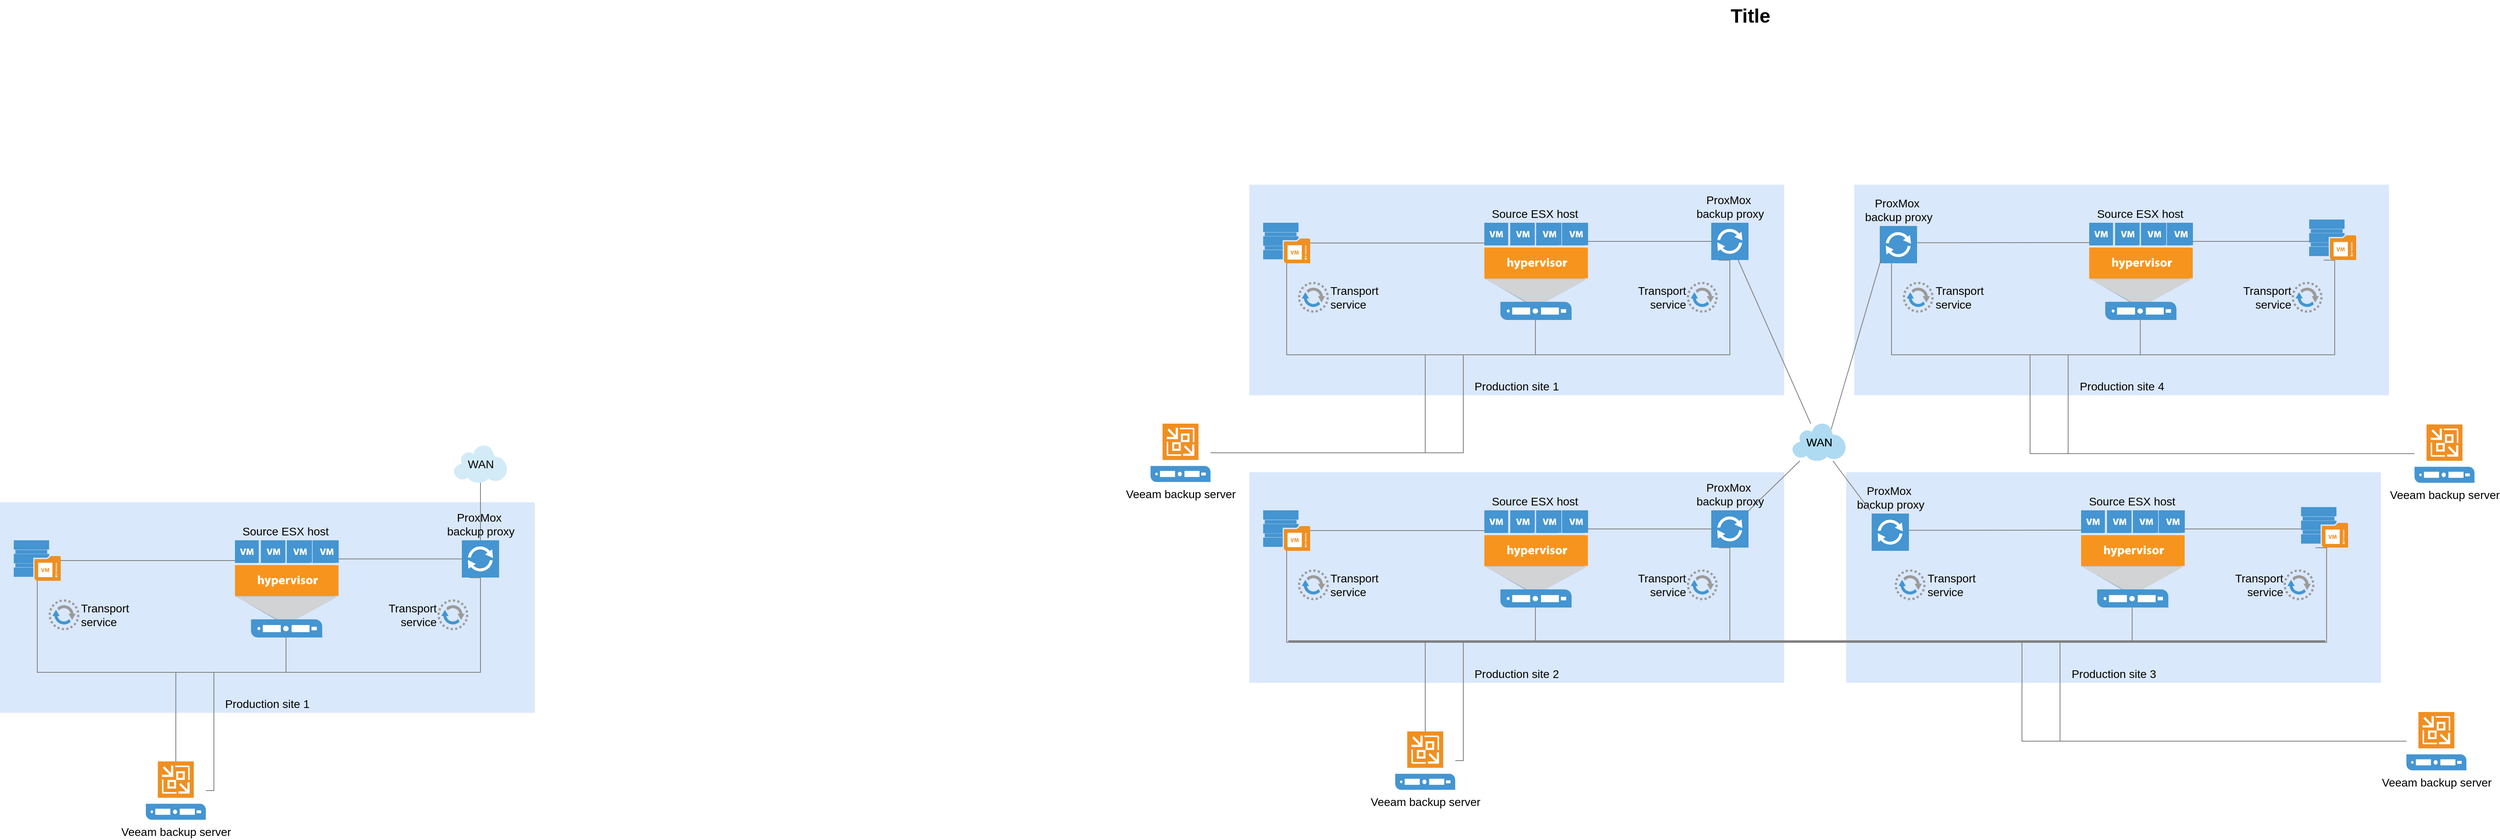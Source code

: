 <mxfile version="20.7.4" type="github">
  <diagram name="Page-1" id="197159a0-c6a4-9194-75a8-e4174976684c">
    <mxGraphModel dx="3718.5" dy="1087" grid="1" gridSize="10" guides="1" tooltips="1" connect="1" arrows="1" fold="1" page="1" pageScale="1.5" pageWidth="1169" pageHeight="826" background="none" math="0" shadow="0">
      <root>
        <mxCell id="0" style=";html=1;" />
        <mxCell id="1" style=";html=1;" parent="0" />
        <mxCell id="1257a543d1cacc4b-45" value="Production site 2" style="whiteSpace=wrap;html=1;fillColor=#dae8fc;fontSize=14;strokeColor=none;verticalAlign=bottom;" parent="1" vertex="1">
          <mxGeometry x="252" y="643" width="660" height="260" as="geometry" />
        </mxCell>
        <mxCell id="1257a543d1cacc4b-9" value="WAN" style="shadow=0;dashed=0;html=1;strokeColor=none;fillColor=#4495D1;labelPosition=center;verticalLabelPosition=middle;verticalAlign=middle;shape=mxgraph.veeam.2d.cloud;fontSize=14;align=center;" parent="1" vertex="1">
          <mxGeometry x="922" y="583" width="66" height="46" as="geometry" />
        </mxCell>
        <mxCell id="1257a543d1cacc4b-31" style="edgeStyle=elbowEdgeStyle;rounded=0;html=1;startSize=10;endSize=10;jettySize=auto;orthogonalLoop=1;fontSize=14;endArrow=none;endFill=0;strokeColor=#808080;elbow=vertical;" parent="1" source="1257a543d1cacc4b-21" target="1257a543d1cacc4b-22" edge="1">
          <mxGeometry relative="1" as="geometry" />
        </mxCell>
        <mxCell id="1257a543d1cacc4b-21" value="" style="shadow=0;dashed=0;html=1;strokeColor=none;fillColor=#4495D1;labelPosition=center;verticalLabelPosition=bottom;verticalAlign=top;shape=mxgraph.veeam.2d.backup_repository_2;fontSize=14;" parent="1" vertex="1">
          <mxGeometry x="269" y="690" width="58" height="50" as="geometry" />
        </mxCell>
        <mxCell id="1257a543d1cacc4b-30" style="edgeStyle=elbowEdgeStyle;rounded=0;html=1;startSize=10;endSize=10;jettySize=auto;orthogonalLoop=1;fontSize=14;endArrow=none;endFill=0;strokeColor=#808080;elbow=vertical;" parent="1" source="1257a543d1cacc4b-22" target="1257a543d1cacc4b-23" edge="1">
          <mxGeometry relative="1" as="geometry" />
        </mxCell>
        <mxCell id="1257a543d1cacc4b-22" value="Source ESX host" style="shadow=0;dashed=0;html=1;strokeColor=none;fillColor=#4495D1;labelPosition=center;verticalLabelPosition=top;verticalAlign=bottom;shape=mxgraph.veeam.2d.vmware_host;fontSize=14;align=center;" parent="1" vertex="1">
          <mxGeometry x="542" y="690" width="124" height="120" as="geometry" />
        </mxCell>
        <mxCell id="1257a543d1cacc4b-27" style="rounded=0;html=1;startSize=10;endSize=10;jettySize=auto;orthogonalLoop=1;fontSize=14;endArrow=none;endFill=0;strokeColor=#808080;" parent="1" source="1257a543d1cacc4b-23" target="1257a543d1cacc4b-9" edge="1">
          <mxGeometry relative="1" as="geometry" />
        </mxCell>
        <mxCell id="1257a543d1cacc4b-23" value="ProxMox&amp;nbsp;&lt;div&gt;backup&amp;nbsp;&lt;span&gt;proxy&lt;/span&gt;&lt;/div&gt;" style="shadow=0;dashed=0;html=1;strokeColor=none;fillColor=#4495D1;labelPosition=center;verticalLabelPosition=top;verticalAlign=bottom;shape=mxgraph.veeam.2d.proxy;fontSize=14;align=center;" parent="1" vertex="1">
          <mxGeometry x="822" y="690" width="46" height="46" as="geometry" />
        </mxCell>
        <mxCell id="1257a543d1cacc4b-32" style="edgeStyle=orthogonalEdgeStyle;rounded=0;html=1;startSize=10;endSize=10;jettySize=auto;orthogonalLoop=1;fontSize=14;endArrow=none;endFill=0;strokeColor=#808080;" parent="1" source="1257a543d1cacc4b-28" target="1257a543d1cacc4b-21" edge="1">
          <mxGeometry relative="1" as="geometry">
            <mxPoint x="312" y="843" as="targetPoint" />
            <Array as="points">
              <mxPoint x="469" y="853" />
              <mxPoint x="298" y="853" />
            </Array>
          </mxGeometry>
        </mxCell>
        <mxCell id="1257a543d1cacc4b-37" style="edgeStyle=orthogonalEdgeStyle;rounded=0;html=1;startSize=10;endSize=10;jettySize=auto;orthogonalLoop=1;fontSize=14;endArrow=none;endFill=0;strokeColor=#808080;" parent="1" source="1257a543d1cacc4b-28" target="1257a543d1cacc4b-22" edge="1">
          <mxGeometry relative="1" as="geometry">
            <Array as="points">
              <mxPoint x="469" y="853" />
              <mxPoint x="605" y="853" />
            </Array>
          </mxGeometry>
        </mxCell>
        <mxCell id="1257a543d1cacc4b-38" style="edgeStyle=orthogonalEdgeStyle;rounded=0;html=1;entryX=0.202;entryY=1.004;entryPerimeter=0;startSize=10;endSize=10;jettySize=auto;orthogonalLoop=1;fontSize=14;endArrow=none;endFill=0;strokeColor=#808080;" parent="1" source="1257a543d1cacc4b-28" target="1257a543d1cacc4b-23" edge="1">
          <mxGeometry relative="1" as="geometry">
            <Array as="points">
              <mxPoint x="516" y="853" />
              <mxPoint x="845" y="853" />
              <mxPoint x="845" y="737" />
            </Array>
          </mxGeometry>
        </mxCell>
        <mxCell id="1257a543d1cacc4b-28" value="Veeam backup server" style="shadow=0;dashed=0;html=1;strokeColor=none;fillColor=#4495D1;labelPosition=center;verticalLabelPosition=bottom;verticalAlign=top;shape=mxgraph.veeam.2d.veeam_backup_and_replication_server;fontSize=14;" parent="1" vertex="1">
          <mxGeometry x="432" y="963" width="74" height="72" as="geometry" />
        </mxCell>
        <mxCell id="1257a543d1cacc4b-40" value="Transport&lt;div&gt;service&lt;/div&gt;" style="shadow=0;dashed=0;html=1;strokeColor=none;fillColor=#4495D1;labelPosition=right;verticalLabelPosition=middle;verticalAlign=middle;shape=mxgraph.veeam.2d.data_mover;fontSize=14;align=left;" parent="1" vertex="1">
          <mxGeometry x="312" y="763" width="38" height="38" as="geometry" />
        </mxCell>
        <mxCell id="1257a543d1cacc4b-41" value="Transport&lt;div&gt;service&lt;/div&gt;" style="shadow=0;dashed=0;html=1;strokeColor=none;fillColor=#4495D1;labelPosition=left;verticalLabelPosition=middle;verticalAlign=middle;shape=mxgraph.veeam.2d.data_mover;fontSize=14;align=right;" parent="1" vertex="1">
          <mxGeometry x="792" y="763" width="38" height="38" as="geometry" />
        </mxCell>
        <mxCell id="1257a543d1cacc4b-52" value="Title" style="text;strokeColor=none;fillColor=none;html=1;fontSize=24;fontStyle=1;verticalAlign=middle;align=center;" parent="1" vertex="1">
          <mxGeometry x="160" y="60" width="1420" height="40" as="geometry" />
        </mxCell>
        <mxCell id="JXPg3g7SItw_KYU3tw7w-1" value="" style="pointerEvents=1;shadow=0;dashed=0;html=1;strokeColor=none;fillColor=#4495D1;labelPosition=center;verticalLabelPosition=bottom;verticalAlign=top;align=center;outlineConnect=0;shape=mxgraph.veeam.virtual_host;" parent="1" vertex="1">
          <mxGeometry x="542" y="690" width="128" height="120" as="geometry" />
        </mxCell>
        <mxCell id="JXPg3g7SItw_KYU3tw7w-4" value="Production site 1" style="whiteSpace=wrap;html=1;fillColor=#dae8fc;fontSize=14;strokeColor=none;verticalAlign=bottom;" parent="1" vertex="1">
          <mxGeometry x="-1290" y="680" width="660" height="260" as="geometry" />
        </mxCell>
        <mxCell id="JXPg3g7SItw_KYU3tw7w-5" value="WAN" style="shadow=0;dashed=0;html=1;strokeColor=none;fillColor=#4495D1;labelPosition=center;verticalLabelPosition=middle;verticalAlign=middle;shape=mxgraph.veeam.2d.cloud;fontSize=14;align=center;" parent="1" vertex="1">
          <mxGeometry x="-730" y="610" width="66" height="46" as="geometry" />
        </mxCell>
        <mxCell id="JXPg3g7SItw_KYU3tw7w-6" style="edgeStyle=elbowEdgeStyle;rounded=0;html=1;startSize=10;endSize=10;jettySize=auto;orthogonalLoop=1;fontSize=14;endArrow=none;endFill=0;strokeColor=#808080;elbow=vertical;" parent="1" source="JXPg3g7SItw_KYU3tw7w-7" target="JXPg3g7SItw_KYU3tw7w-9" edge="1">
          <mxGeometry relative="1" as="geometry" />
        </mxCell>
        <mxCell id="JXPg3g7SItw_KYU3tw7w-7" value="" style="shadow=0;dashed=0;html=1;strokeColor=none;fillColor=#4495D1;labelPosition=center;verticalLabelPosition=bottom;verticalAlign=top;shape=mxgraph.veeam.2d.backup_repository_2;fontSize=14;" parent="1" vertex="1">
          <mxGeometry x="-1273" y="727" width="58" height="50" as="geometry" />
        </mxCell>
        <mxCell id="JXPg3g7SItw_KYU3tw7w-8" style="edgeStyle=elbowEdgeStyle;rounded=0;html=1;startSize=10;endSize=10;jettySize=auto;orthogonalLoop=1;fontSize=14;endArrow=none;endFill=0;strokeColor=#808080;elbow=vertical;" parent="1" source="JXPg3g7SItw_KYU3tw7w-9" target="JXPg3g7SItw_KYU3tw7w-11" edge="1">
          <mxGeometry relative="1" as="geometry" />
        </mxCell>
        <mxCell id="JXPg3g7SItw_KYU3tw7w-9" value="Source ESX host" style="shadow=0;dashed=0;html=1;strokeColor=none;fillColor=#4495D1;labelPosition=center;verticalLabelPosition=top;verticalAlign=bottom;shape=mxgraph.veeam.2d.vmware_host;fontSize=14;align=center;" parent="1" vertex="1">
          <mxGeometry x="-1000" y="727" width="124" height="120" as="geometry" />
        </mxCell>
        <mxCell id="JXPg3g7SItw_KYU3tw7w-10" style="rounded=0;html=1;startSize=10;endSize=10;jettySize=auto;orthogonalLoop=1;fontSize=14;endArrow=none;endFill=0;strokeColor=#808080;" parent="1" source="JXPg3g7SItw_KYU3tw7w-11" target="JXPg3g7SItw_KYU3tw7w-5" edge="1">
          <mxGeometry relative="1" as="geometry" />
        </mxCell>
        <mxCell id="JXPg3g7SItw_KYU3tw7w-11" value="ProxMox&amp;nbsp;&lt;div&gt;backup&amp;nbsp;&lt;span&gt;proxy&lt;/span&gt;&lt;/div&gt;" style="shadow=0;dashed=0;html=1;strokeColor=none;fillColor=#4495D1;labelPosition=center;verticalLabelPosition=top;verticalAlign=bottom;shape=mxgraph.veeam.2d.proxy;fontSize=14;align=center;" parent="1" vertex="1">
          <mxGeometry x="-720" y="727" width="46" height="46" as="geometry" />
        </mxCell>
        <mxCell id="JXPg3g7SItw_KYU3tw7w-16" style="edgeStyle=orthogonalEdgeStyle;rounded=0;html=1;startSize=10;endSize=10;jettySize=auto;orthogonalLoop=1;fontSize=14;endArrow=none;endFill=0;strokeColor=#808080;" parent="1" source="JXPg3g7SItw_KYU3tw7w-19" target="JXPg3g7SItw_KYU3tw7w-7" edge="1">
          <mxGeometry relative="1" as="geometry">
            <mxPoint x="-1230" y="880" as="targetPoint" />
            <Array as="points">
              <mxPoint x="-1073" y="890" />
              <mxPoint x="-1244" y="890" />
            </Array>
          </mxGeometry>
        </mxCell>
        <mxCell id="JXPg3g7SItw_KYU3tw7w-17" style="edgeStyle=orthogonalEdgeStyle;rounded=0;html=1;startSize=10;endSize=10;jettySize=auto;orthogonalLoop=1;fontSize=14;endArrow=none;endFill=0;strokeColor=#808080;" parent="1" source="JXPg3g7SItw_KYU3tw7w-19" target="JXPg3g7SItw_KYU3tw7w-9" edge="1">
          <mxGeometry relative="1" as="geometry">
            <Array as="points">
              <mxPoint x="-1073" y="890" />
              <mxPoint x="-937" y="890" />
            </Array>
          </mxGeometry>
        </mxCell>
        <mxCell id="JXPg3g7SItw_KYU3tw7w-18" style="edgeStyle=orthogonalEdgeStyle;rounded=0;html=1;entryX=0.202;entryY=1.004;entryPerimeter=0;startSize=10;endSize=10;jettySize=auto;orthogonalLoop=1;fontSize=14;endArrow=none;endFill=0;strokeColor=#808080;" parent="1" source="JXPg3g7SItw_KYU3tw7w-19" target="JXPg3g7SItw_KYU3tw7w-11" edge="1">
          <mxGeometry relative="1" as="geometry">
            <Array as="points">
              <mxPoint x="-1026" y="890" />
              <mxPoint x="-697" y="890" />
              <mxPoint x="-697" y="774" />
            </Array>
          </mxGeometry>
        </mxCell>
        <mxCell id="JXPg3g7SItw_KYU3tw7w-19" value="Veeam backup server" style="shadow=0;dashed=0;html=1;strokeColor=none;fillColor=#4495D1;labelPosition=center;verticalLabelPosition=bottom;verticalAlign=top;shape=mxgraph.veeam.2d.veeam_backup_and_replication_server;fontSize=14;" parent="1" vertex="1">
          <mxGeometry x="-1110" y="1000" width="74" height="72" as="geometry" />
        </mxCell>
        <mxCell id="JXPg3g7SItw_KYU3tw7w-23" value="Transport&lt;div&gt;service&lt;/div&gt;" style="shadow=0;dashed=0;html=1;strokeColor=none;fillColor=#4495D1;labelPosition=right;verticalLabelPosition=middle;verticalAlign=middle;shape=mxgraph.veeam.2d.data_mover;fontSize=14;align=left;" parent="1" vertex="1">
          <mxGeometry x="-1230" y="800" width="38" height="38" as="geometry" />
        </mxCell>
        <mxCell id="JXPg3g7SItw_KYU3tw7w-24" value="Transport&lt;div&gt;service&lt;/div&gt;" style="shadow=0;dashed=0;html=1;strokeColor=none;fillColor=#4495D1;labelPosition=left;verticalLabelPosition=middle;verticalAlign=middle;shape=mxgraph.veeam.2d.data_mover;fontSize=14;align=right;" parent="1" vertex="1">
          <mxGeometry x="-750" y="800" width="38" height="38" as="geometry" />
        </mxCell>
        <mxCell id="JXPg3g7SItw_KYU3tw7w-28" value="" style="pointerEvents=1;shadow=0;dashed=0;html=1;strokeColor=none;fillColor=#4495D1;labelPosition=center;verticalLabelPosition=bottom;verticalAlign=top;align=center;outlineConnect=0;shape=mxgraph.veeam.virtual_host;" parent="1" vertex="1">
          <mxGeometry x="-1000" y="727" width="128" height="120" as="geometry" />
        </mxCell>
        <mxCell id="JXPg3g7SItw_KYU3tw7w-30" value="Production site 1" style="whiteSpace=wrap;html=1;fillColor=#dae8fc;fontSize=14;strokeColor=none;verticalAlign=bottom;" parent="1" vertex="1">
          <mxGeometry x="252" y="288" width="660" height="260" as="geometry" />
        </mxCell>
        <mxCell id="JXPg3g7SItw_KYU3tw7w-31" value="WAN" style="shadow=0;dashed=0;html=1;strokeColor=none;fillColor=#4495D1;labelPosition=center;verticalLabelPosition=middle;verticalAlign=middle;shape=mxgraph.veeam.2d.cloud;fontSize=14;align=center;" parent="1" vertex="1">
          <mxGeometry x="922" y="583" width="66" height="46" as="geometry" />
        </mxCell>
        <mxCell id="JXPg3g7SItw_KYU3tw7w-32" style="edgeStyle=elbowEdgeStyle;rounded=0;html=1;startSize=10;endSize=10;jettySize=auto;orthogonalLoop=1;fontSize=14;endArrow=none;endFill=0;strokeColor=#808080;elbow=vertical;" parent="1" source="JXPg3g7SItw_KYU3tw7w-33" target="JXPg3g7SItw_KYU3tw7w-35" edge="1">
          <mxGeometry relative="1" as="geometry" />
        </mxCell>
        <mxCell id="JXPg3g7SItw_KYU3tw7w-33" value="" style="shadow=0;dashed=0;html=1;strokeColor=none;fillColor=#4495D1;labelPosition=center;verticalLabelPosition=bottom;verticalAlign=top;shape=mxgraph.veeam.2d.backup_repository_2;fontSize=14;" parent="1" vertex="1">
          <mxGeometry x="269" y="335" width="58" height="50" as="geometry" />
        </mxCell>
        <mxCell id="JXPg3g7SItw_KYU3tw7w-34" style="edgeStyle=elbowEdgeStyle;rounded=0;html=1;startSize=10;endSize=10;jettySize=auto;orthogonalLoop=1;fontSize=14;endArrow=none;endFill=0;strokeColor=#808080;elbow=vertical;" parent="1" source="JXPg3g7SItw_KYU3tw7w-35" target="JXPg3g7SItw_KYU3tw7w-37" edge="1">
          <mxGeometry relative="1" as="geometry" />
        </mxCell>
        <mxCell id="JXPg3g7SItw_KYU3tw7w-35" value="Source ESX host" style="shadow=0;dashed=0;html=1;strokeColor=none;fillColor=#4495D1;labelPosition=center;verticalLabelPosition=top;verticalAlign=bottom;shape=mxgraph.veeam.2d.vmware_host;fontSize=14;align=center;" parent="1" vertex="1">
          <mxGeometry x="542" y="335" width="124" height="120" as="geometry" />
        </mxCell>
        <mxCell id="JXPg3g7SItw_KYU3tw7w-36" style="rounded=0;html=1;startSize=10;endSize=10;jettySize=auto;orthogonalLoop=1;fontSize=14;endArrow=none;endFill=0;strokeColor=#808080;" parent="1" source="JXPg3g7SItw_KYU3tw7w-37" target="JXPg3g7SItw_KYU3tw7w-31" edge="1">
          <mxGeometry relative="1" as="geometry" />
        </mxCell>
        <mxCell id="JXPg3g7SItw_KYU3tw7w-37" value="ProxMox&amp;nbsp;&lt;div&gt;backup&amp;nbsp;&lt;span&gt;proxy&lt;/span&gt;&lt;/div&gt;" style="shadow=0;dashed=0;html=1;strokeColor=none;fillColor=#4495D1;labelPosition=center;verticalLabelPosition=top;verticalAlign=bottom;shape=mxgraph.veeam.2d.proxy;fontSize=14;align=center;" parent="1" vertex="1">
          <mxGeometry x="822" y="335" width="46" height="46" as="geometry" />
        </mxCell>
        <mxCell id="JXPg3g7SItw_KYU3tw7w-38" style="edgeStyle=orthogonalEdgeStyle;rounded=0;html=1;startSize=10;endSize=10;jettySize=auto;orthogonalLoop=1;fontSize=14;endArrow=none;endFill=0;strokeColor=#808080;" parent="1" source="JXPg3g7SItw_KYU3tw7w-41" target="JXPg3g7SItw_KYU3tw7w-33" edge="1">
          <mxGeometry relative="1" as="geometry">
            <mxPoint x="312" y="488" as="targetPoint" />
            <Array as="points">
              <mxPoint x="469" y="498" />
              <mxPoint x="298" y="498" />
            </Array>
          </mxGeometry>
        </mxCell>
        <mxCell id="JXPg3g7SItw_KYU3tw7w-39" style="edgeStyle=orthogonalEdgeStyle;rounded=0;html=1;startSize=10;endSize=10;jettySize=auto;orthogonalLoop=1;fontSize=14;endArrow=none;endFill=0;strokeColor=#808080;" parent="1" source="JXPg3g7SItw_KYU3tw7w-41" target="JXPg3g7SItw_KYU3tw7w-35" edge="1">
          <mxGeometry relative="1" as="geometry">
            <Array as="points">
              <mxPoint x="469" y="498" />
              <mxPoint x="605" y="498" />
            </Array>
          </mxGeometry>
        </mxCell>
        <mxCell id="JXPg3g7SItw_KYU3tw7w-40" style="edgeStyle=orthogonalEdgeStyle;rounded=0;html=1;entryX=0.202;entryY=1.004;entryPerimeter=0;startSize=10;endSize=10;jettySize=auto;orthogonalLoop=1;fontSize=14;endArrow=none;endFill=0;strokeColor=#808080;" parent="1" source="JXPg3g7SItw_KYU3tw7w-41" target="JXPg3g7SItw_KYU3tw7w-37" edge="1">
          <mxGeometry relative="1" as="geometry">
            <Array as="points">
              <mxPoint x="516" y="498" />
              <mxPoint x="845" y="498" />
              <mxPoint x="845" y="382" />
            </Array>
          </mxGeometry>
        </mxCell>
        <mxCell id="JXPg3g7SItw_KYU3tw7w-41" value="Veeam backup server" style="shadow=0;dashed=0;html=1;strokeColor=none;fillColor=#4495D1;labelPosition=center;verticalLabelPosition=bottom;verticalAlign=top;shape=mxgraph.veeam.2d.veeam_backup_and_replication_server;fontSize=14;" parent="1" vertex="1">
          <mxGeometry x="130" y="583" width="74" height="72" as="geometry" />
        </mxCell>
        <mxCell id="JXPg3g7SItw_KYU3tw7w-42" value="Transport&lt;div&gt;service&lt;/div&gt;" style="shadow=0;dashed=0;html=1;strokeColor=none;fillColor=#4495D1;labelPosition=right;verticalLabelPosition=middle;verticalAlign=middle;shape=mxgraph.veeam.2d.data_mover;fontSize=14;align=left;" parent="1" vertex="1">
          <mxGeometry x="312" y="408" width="38" height="38" as="geometry" />
        </mxCell>
        <mxCell id="JXPg3g7SItw_KYU3tw7w-43" value="Transport&lt;div&gt;service&lt;/div&gt;" style="shadow=0;dashed=0;html=1;strokeColor=none;fillColor=#4495D1;labelPosition=left;verticalLabelPosition=middle;verticalAlign=middle;shape=mxgraph.veeam.2d.data_mover;fontSize=14;align=right;" parent="1" vertex="1">
          <mxGeometry x="792" y="408" width="38" height="38" as="geometry" />
        </mxCell>
        <mxCell id="JXPg3g7SItw_KYU3tw7w-44" value="" style="pointerEvents=1;shadow=0;dashed=0;html=1;strokeColor=none;fillColor=#4495D1;labelPosition=center;verticalLabelPosition=bottom;verticalAlign=top;align=center;outlineConnect=0;shape=mxgraph.veeam.virtual_host;" parent="1" vertex="1">
          <mxGeometry x="542" y="335" width="128" height="120" as="geometry" />
        </mxCell>
        <mxCell id="DtBhPyc8xqR74ojFfDN1-1" value="Production site 4" style="whiteSpace=wrap;html=1;fillColor=#dae8fc;fontSize=14;strokeColor=none;verticalAlign=bottom;" vertex="1" parent="1">
          <mxGeometry x="998.5" y="288" width="660" height="260" as="geometry" />
        </mxCell>
        <mxCell id="DtBhPyc8xqR74ojFfDN1-2" style="edgeStyle=elbowEdgeStyle;rounded=0;html=1;startSize=10;endSize=10;jettySize=auto;orthogonalLoop=1;fontSize=14;endArrow=none;endFill=0;strokeColor=#808080;elbow=vertical;" edge="1" parent="1" target="DtBhPyc8xqR74ojFfDN1-5">
          <mxGeometry relative="1" as="geometry">
            <mxPoint x="1073.5" y="359.667" as="sourcePoint" />
          </mxGeometry>
        </mxCell>
        <mxCell id="DtBhPyc8xqR74ojFfDN1-4" style="edgeStyle=elbowEdgeStyle;rounded=0;html=1;startSize=10;endSize=10;jettySize=auto;orthogonalLoop=1;fontSize=14;endArrow=none;endFill=0;strokeColor=#808080;elbow=vertical;" edge="1" parent="1" source="DtBhPyc8xqR74ojFfDN1-5">
          <mxGeometry relative="1" as="geometry">
            <mxPoint x="1568.5" y="358" as="targetPoint" />
          </mxGeometry>
        </mxCell>
        <mxCell id="DtBhPyc8xqR74ojFfDN1-5" value="Source ESX host" style="shadow=0;dashed=0;html=1;strokeColor=none;fillColor=#4495D1;labelPosition=center;verticalLabelPosition=top;verticalAlign=bottom;shape=mxgraph.veeam.2d.vmware_host;fontSize=14;align=center;" vertex="1" parent="1">
          <mxGeometry x="1288.5" y="335" width="124" height="120" as="geometry" />
        </mxCell>
        <mxCell id="DtBhPyc8xqR74ojFfDN1-7" style="edgeStyle=orthogonalEdgeStyle;rounded=0;html=1;startSize=10;endSize=10;jettySize=auto;orthogonalLoop=1;fontSize=14;endArrow=none;endFill=0;strokeColor=#808080;" edge="1" parent="1" source="DtBhPyc8xqR74ojFfDN1-10">
          <mxGeometry relative="1" as="geometry">
            <mxPoint x="1044.5" y="385" as="targetPoint" />
            <Array as="points">
              <mxPoint x="1215.5" y="498" />
              <mxPoint x="1044.5" y="498" />
            </Array>
          </mxGeometry>
        </mxCell>
        <mxCell id="DtBhPyc8xqR74ojFfDN1-8" style="edgeStyle=orthogonalEdgeStyle;rounded=0;html=1;startSize=10;endSize=10;jettySize=auto;orthogonalLoop=1;fontSize=14;endArrow=none;endFill=0;strokeColor=#808080;" edge="1" parent="1" source="DtBhPyc8xqR74ojFfDN1-10" target="DtBhPyc8xqR74ojFfDN1-5">
          <mxGeometry relative="1" as="geometry">
            <Array as="points">
              <mxPoint x="1215.5" y="498" />
              <mxPoint x="1351.5" y="498" />
            </Array>
          </mxGeometry>
        </mxCell>
        <mxCell id="DtBhPyc8xqR74ojFfDN1-9" style="edgeStyle=orthogonalEdgeStyle;rounded=0;html=1;entryX=0.202;entryY=1.004;entryPerimeter=0;startSize=10;endSize=10;jettySize=auto;orthogonalLoop=1;fontSize=14;endArrow=none;endFill=0;strokeColor=#808080;" edge="1" parent="1" source="DtBhPyc8xqR74ojFfDN1-10">
          <mxGeometry relative="1" as="geometry">
            <Array as="points">
              <mxPoint x="1262.5" y="498" />
              <mxPoint x="1591.5" y="498" />
              <mxPoint x="1591.5" y="382" />
            </Array>
            <mxPoint x="1577.792" y="381.184" as="targetPoint" />
          </mxGeometry>
        </mxCell>
        <mxCell id="DtBhPyc8xqR74ojFfDN1-10" value="Veeam backup server" style="shadow=0;dashed=0;html=1;strokeColor=none;fillColor=#4495D1;labelPosition=center;verticalLabelPosition=bottom;verticalAlign=top;shape=mxgraph.veeam.2d.veeam_backup_and_replication_server;fontSize=14;" vertex="1" parent="1">
          <mxGeometry x="1690" y="584" width="74" height="72" as="geometry" />
        </mxCell>
        <mxCell id="DtBhPyc8xqR74ojFfDN1-11" value="Transport&lt;div&gt;service&lt;/div&gt;" style="shadow=0;dashed=0;html=1;strokeColor=none;fillColor=#4495D1;labelPosition=right;verticalLabelPosition=middle;verticalAlign=middle;shape=mxgraph.veeam.2d.data_mover;fontSize=14;align=left;" vertex="1" parent="1">
          <mxGeometry x="1058.5" y="408" width="38" height="38" as="geometry" />
        </mxCell>
        <mxCell id="DtBhPyc8xqR74ojFfDN1-12" value="Transport&lt;div&gt;service&lt;/div&gt;" style="shadow=0;dashed=0;html=1;strokeColor=none;fillColor=#4495D1;labelPosition=left;verticalLabelPosition=middle;verticalAlign=middle;shape=mxgraph.veeam.2d.data_mover;fontSize=14;align=right;" vertex="1" parent="1">
          <mxGeometry x="1538.5" y="408" width="38" height="38" as="geometry" />
        </mxCell>
        <mxCell id="DtBhPyc8xqR74ojFfDN1-13" value="" style="pointerEvents=1;shadow=0;dashed=0;html=1;strokeColor=none;fillColor=#4495D1;labelPosition=center;verticalLabelPosition=bottom;verticalAlign=top;align=center;outlineConnect=0;shape=mxgraph.veeam.virtual_host;" vertex="1" parent="1">
          <mxGeometry x="1288.5" y="335" width="128" height="120" as="geometry" />
        </mxCell>
        <mxCell id="DtBhPyc8xqR74ojFfDN1-14" value="" style="shadow=0;dashed=0;html=1;strokeColor=none;fillColor=#4495D1;labelPosition=center;verticalLabelPosition=bottom;verticalAlign=top;shape=mxgraph.veeam.2d.backup_repository_2;fontSize=14;" vertex="1" parent="1">
          <mxGeometry x="1560" y="331" width="58" height="50" as="geometry" />
        </mxCell>
        <mxCell id="DtBhPyc8xqR74ojFfDN1-15" value="ProxMox&amp;nbsp;&lt;div&gt;backup&amp;nbsp;&lt;span&gt;proxy&lt;/span&gt;&lt;/div&gt;" style="shadow=0;dashed=0;html=1;strokeColor=none;fillColor=#4495D1;labelPosition=center;verticalLabelPosition=top;verticalAlign=bottom;shape=mxgraph.veeam.2d.proxy;fontSize=14;align=center;" vertex="1" parent="1">
          <mxGeometry x="1030" y="339" width="46" height="46" as="geometry" />
        </mxCell>
        <mxCell id="DtBhPyc8xqR74ojFfDN1-16" style="rounded=0;html=1;startSize=10;endSize=10;jettySize=auto;orthogonalLoop=1;fontSize=14;endArrow=none;endFill=0;strokeColor=#808080;exitX=0.037;exitY=0.89;exitDx=0;exitDy=0;exitPerimeter=0;entryX=0.727;entryY=0.152;entryDx=0;entryDy=0;entryPerimeter=0;" edge="1" parent="1" source="DtBhPyc8xqR74ojFfDN1-15" target="JXPg3g7SItw_KYU3tw7w-31">
          <mxGeometry relative="1" as="geometry">
            <mxPoint x="865.202" y="391" as="sourcePoint" />
            <mxPoint x="954.798" y="593" as="targetPoint" />
          </mxGeometry>
        </mxCell>
        <mxCell id="DtBhPyc8xqR74ojFfDN1-30" value="Production site 3" style="whiteSpace=wrap;html=1;fillColor=#dae8fc;fontSize=14;strokeColor=none;verticalAlign=bottom;" vertex="1" parent="1">
          <mxGeometry x="988.5" y="643" width="660" height="260" as="geometry" />
        </mxCell>
        <mxCell id="DtBhPyc8xqR74ojFfDN1-31" style="edgeStyle=elbowEdgeStyle;rounded=0;html=1;startSize=10;endSize=10;jettySize=auto;orthogonalLoop=1;fontSize=14;endArrow=none;endFill=0;strokeColor=#808080;elbow=vertical;" edge="1" parent="1" target="DtBhPyc8xqR74ojFfDN1-33">
          <mxGeometry relative="1" as="geometry">
            <mxPoint x="1063.5" y="714.667" as="sourcePoint" />
          </mxGeometry>
        </mxCell>
        <mxCell id="DtBhPyc8xqR74ojFfDN1-32" style="edgeStyle=elbowEdgeStyle;rounded=0;html=1;startSize=10;endSize=10;jettySize=auto;orthogonalLoop=1;fontSize=14;endArrow=none;endFill=0;strokeColor=#808080;elbow=vertical;" edge="1" parent="1" source="DtBhPyc8xqR74ojFfDN1-33">
          <mxGeometry relative="1" as="geometry">
            <mxPoint x="1558.5" y="713" as="targetPoint" />
          </mxGeometry>
        </mxCell>
        <mxCell id="DtBhPyc8xqR74ojFfDN1-33" value="Source ESX host" style="shadow=0;dashed=0;html=1;strokeColor=none;fillColor=#4495D1;labelPosition=center;verticalLabelPosition=top;verticalAlign=bottom;shape=mxgraph.veeam.2d.vmware_host;fontSize=14;align=center;" vertex="1" parent="1">
          <mxGeometry x="1278.5" y="690" width="124" height="120" as="geometry" />
        </mxCell>
        <mxCell id="DtBhPyc8xqR74ojFfDN1-35" style="edgeStyle=orthogonalEdgeStyle;rounded=0;html=1;startSize=10;endSize=10;jettySize=auto;orthogonalLoop=1;fontSize=14;endArrow=none;endFill=0;strokeColor=#808080;" edge="1" parent="1" source="DtBhPyc8xqR74ojFfDN1-37" target="DtBhPyc8xqR74ojFfDN1-33">
          <mxGeometry relative="1" as="geometry">
            <Array as="points">
              <mxPoint x="1205.5" y="853" />
              <mxPoint x="1341.5" y="853" />
            </Array>
          </mxGeometry>
        </mxCell>
        <mxCell id="DtBhPyc8xqR74ojFfDN1-36" style="edgeStyle=orthogonalEdgeStyle;rounded=0;html=1;entryX=0.202;entryY=1.004;entryPerimeter=0;startSize=10;endSize=10;jettySize=auto;orthogonalLoop=1;fontSize=14;endArrow=none;endFill=0;strokeColor=#808080;" edge="1" parent="1" source="DtBhPyc8xqR74ojFfDN1-37">
          <mxGeometry relative="1" as="geometry">
            <Array as="points">
              <mxPoint x="1252.5" y="853" />
              <mxPoint x="1581.5" y="853" />
              <mxPoint x="1581.5" y="737" />
            </Array>
            <mxPoint x="1567.792" y="736.184" as="targetPoint" />
          </mxGeometry>
        </mxCell>
        <mxCell id="DtBhPyc8xqR74ojFfDN1-37" value="Veeam backup server" style="shadow=0;dashed=0;html=1;strokeColor=none;fillColor=#4495D1;labelPosition=center;verticalLabelPosition=bottom;verticalAlign=top;shape=mxgraph.veeam.2d.veeam_backup_and_replication_server;fontSize=14;" vertex="1" parent="1">
          <mxGeometry x="1680" y="939" width="74" height="72" as="geometry" />
        </mxCell>
        <mxCell id="DtBhPyc8xqR74ojFfDN1-38" value="Transport&lt;div&gt;service&lt;/div&gt;" style="shadow=0;dashed=0;html=1;strokeColor=none;fillColor=#4495D1;labelPosition=right;verticalLabelPosition=middle;verticalAlign=middle;shape=mxgraph.veeam.2d.data_mover;fontSize=14;align=left;" vertex="1" parent="1">
          <mxGeometry x="1048.5" y="763" width="38" height="38" as="geometry" />
        </mxCell>
        <mxCell id="DtBhPyc8xqR74ojFfDN1-39" value="Transport&lt;div&gt;service&lt;/div&gt;" style="shadow=0;dashed=0;html=1;strokeColor=none;fillColor=#4495D1;labelPosition=left;verticalLabelPosition=middle;verticalAlign=middle;shape=mxgraph.veeam.2d.data_mover;fontSize=14;align=right;" vertex="1" parent="1">
          <mxGeometry x="1528.5" y="763" width="38" height="38" as="geometry" />
        </mxCell>
        <mxCell id="DtBhPyc8xqR74ojFfDN1-40" value="" style="pointerEvents=1;shadow=0;dashed=0;html=1;strokeColor=none;fillColor=#4495D1;labelPosition=center;verticalLabelPosition=bottom;verticalAlign=top;align=center;outlineConnect=0;shape=mxgraph.veeam.virtual_host;" vertex="1" parent="1">
          <mxGeometry x="1278.5" y="690" width="128" height="120" as="geometry" />
        </mxCell>
        <mxCell id="DtBhPyc8xqR74ojFfDN1-41" value="" style="shadow=0;dashed=0;html=1;strokeColor=none;fillColor=#4495D1;labelPosition=center;verticalLabelPosition=bottom;verticalAlign=top;shape=mxgraph.veeam.2d.backup_repository_2;fontSize=14;" vertex="1" parent="1">
          <mxGeometry x="1550" y="686" width="58" height="50" as="geometry" />
        </mxCell>
        <mxCell id="DtBhPyc8xqR74ojFfDN1-42" value="ProxMox&amp;nbsp;&lt;div&gt;backup&amp;nbsp;&lt;span&gt;proxy&lt;/span&gt;&lt;/div&gt;" style="shadow=0;dashed=0;html=1;strokeColor=none;fillColor=#4495D1;labelPosition=center;verticalLabelPosition=top;verticalAlign=bottom;shape=mxgraph.veeam.2d.proxy;fontSize=14;align=center;" vertex="1" parent="1">
          <mxGeometry x="1020" y="694" width="46" height="46" as="geometry" />
        </mxCell>
        <mxCell id="DtBhPyc8xqR74ojFfDN1-43" value="" style="line;strokeWidth=3;html=1;fillColor=none;gradientColor=none;fontSize=14;strokeColor=#808080;" vertex="1" parent="1">
          <mxGeometry x="300" y="847" width="1280" height="10" as="geometry" />
        </mxCell>
        <mxCell id="DtBhPyc8xqR74ojFfDN1-45" style="rounded=0;html=1;startSize=10;endSize=10;jettySize=auto;orthogonalLoop=1;fontSize=14;endArrow=none;endFill=0;strokeColor=#808080;" edge="1" parent="1">
          <mxGeometry relative="1" as="geometry">
            <mxPoint x="1017.804" y="690.0" as="sourcePoint" />
            <mxPoint x="972.196" y="629" as="targetPoint" />
          </mxGeometry>
        </mxCell>
      </root>
    </mxGraphModel>
  </diagram>
</mxfile>
